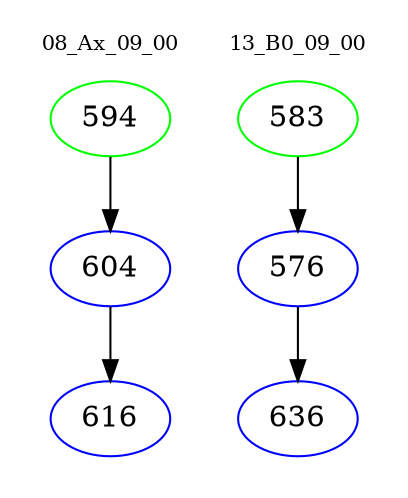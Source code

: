 digraph{
subgraph cluster_0 {
color = white
label = "08_Ax_09_00";
fontsize=10;
T0_594 [label="594", color="green"]
T0_594 -> T0_604 [color="black"]
T0_604 [label="604", color="blue"]
T0_604 -> T0_616 [color="black"]
T0_616 [label="616", color="blue"]
}
subgraph cluster_1 {
color = white
label = "13_B0_09_00";
fontsize=10;
T1_583 [label="583", color="green"]
T1_583 -> T1_576 [color="black"]
T1_576 [label="576", color="blue"]
T1_576 -> T1_636 [color="black"]
T1_636 [label="636", color="blue"]
}
}
